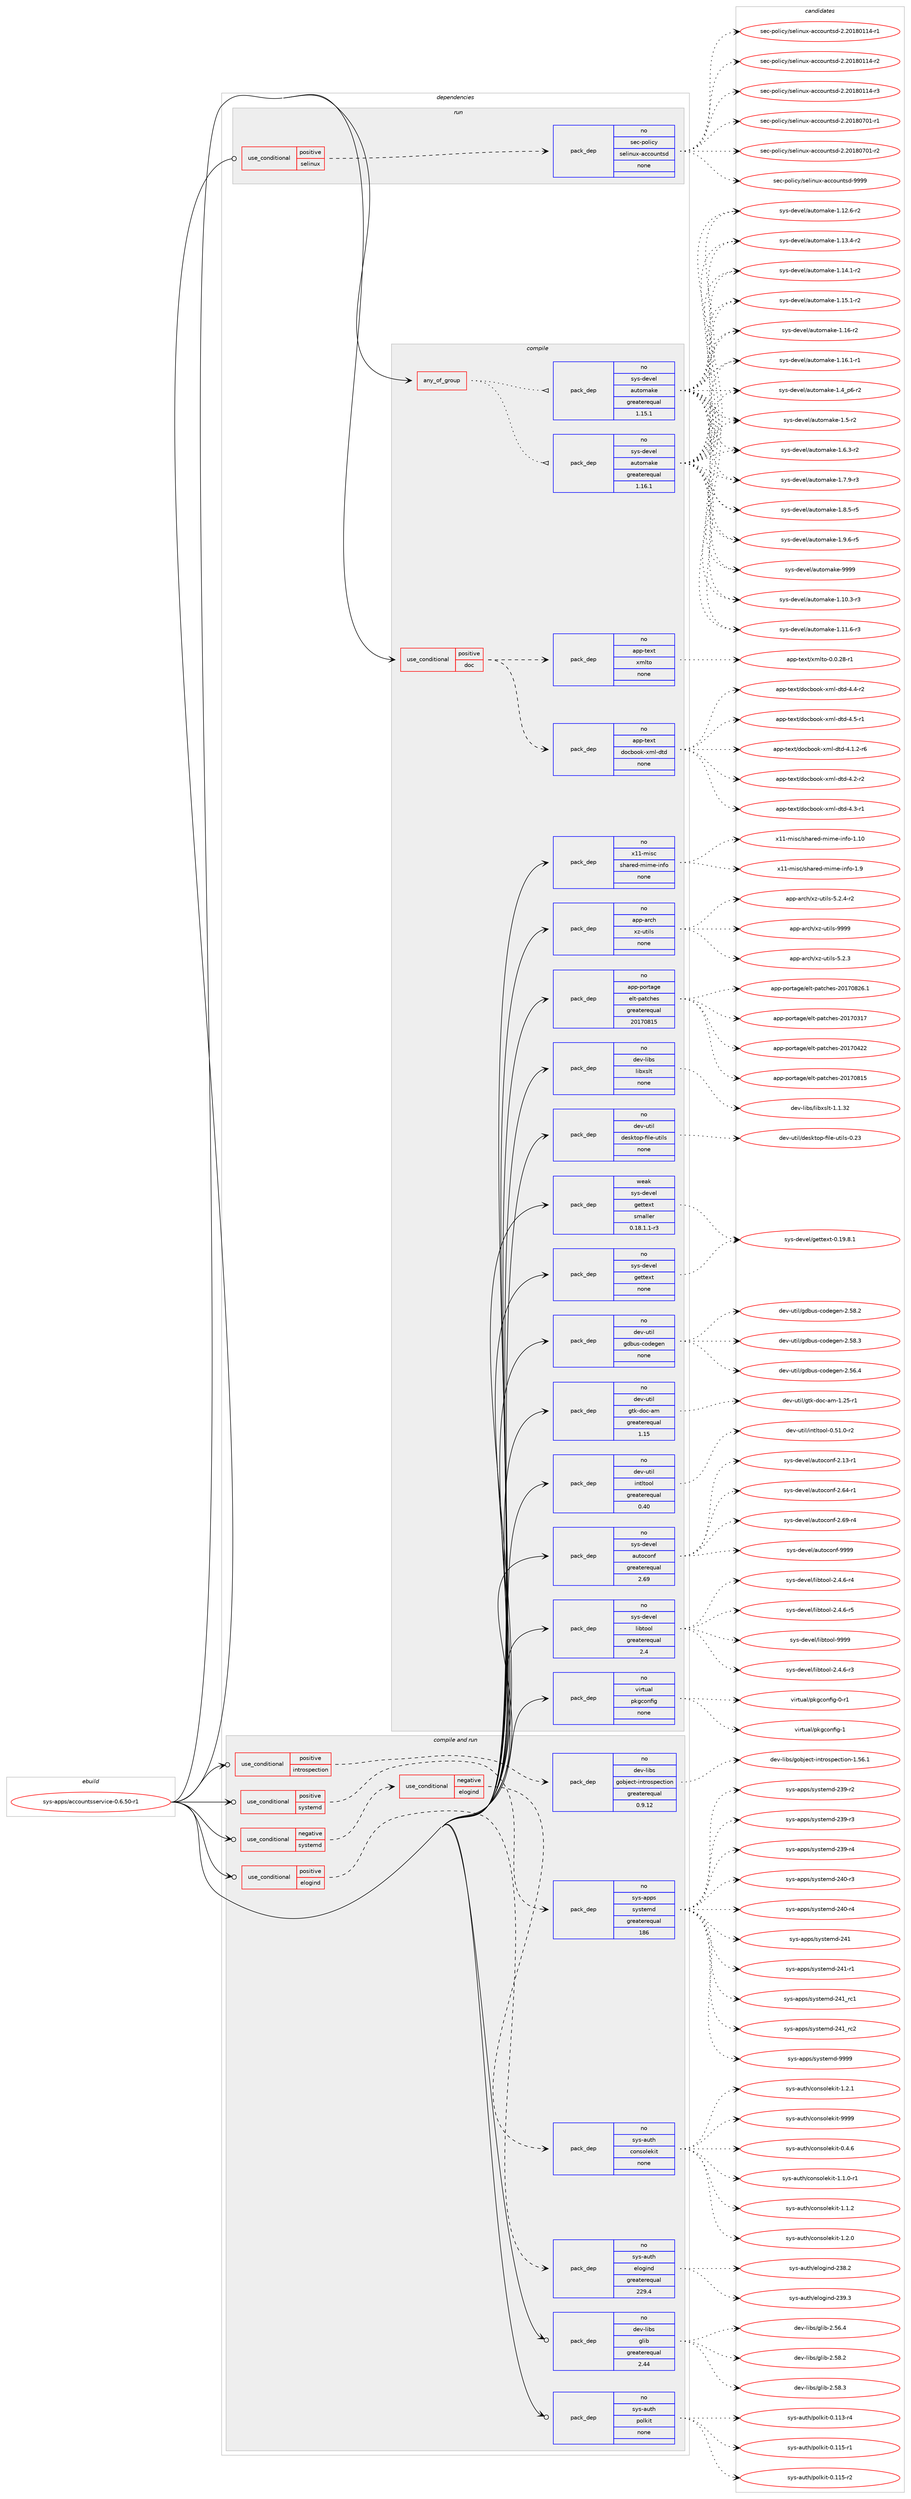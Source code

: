 digraph prolog {

# *************
# Graph options
# *************

newrank=true;
concentrate=true;
compound=true;
graph [rankdir=LR,fontname=Helvetica,fontsize=10,ranksep=1.5];#, ranksep=2.5, nodesep=0.2];
edge  [arrowhead=vee];
node  [fontname=Helvetica,fontsize=10];

# **********
# The ebuild
# **********

subgraph cluster_leftcol {
color=gray;
rank=same;
label=<<i>ebuild</i>>;
id [label="sys-apps/accountsservice-0.6.50-r1", color=red, width=4, href="../sys-apps/accountsservice-0.6.50-r1.svg"];
}

# ****************
# The dependencies
# ****************

subgraph cluster_midcol {
color=gray;
label=<<i>dependencies</i>>;
subgraph cluster_compile {
fillcolor="#eeeeee";
style=filled;
label=<<i>compile</i>>;
subgraph any27071 {
dependency1709414 [label=<<TABLE BORDER="0" CELLBORDER="1" CELLSPACING="0" CELLPADDING="4"><TR><TD CELLPADDING="10">any_of_group</TD></TR></TABLE>>, shape=none, color=red];subgraph pack1225865 {
dependency1709415 [label=<<TABLE BORDER="0" CELLBORDER="1" CELLSPACING="0" CELLPADDING="4" WIDTH="220"><TR><TD ROWSPAN="6" CELLPADDING="30">pack_dep</TD></TR><TR><TD WIDTH="110">no</TD></TR><TR><TD>sys-devel</TD></TR><TR><TD>automake</TD></TR><TR><TD>greaterequal</TD></TR><TR><TD>1.16.1</TD></TR></TABLE>>, shape=none, color=blue];
}
dependency1709414:e -> dependency1709415:w [weight=20,style="dotted",arrowhead="oinv"];
subgraph pack1225866 {
dependency1709416 [label=<<TABLE BORDER="0" CELLBORDER="1" CELLSPACING="0" CELLPADDING="4" WIDTH="220"><TR><TD ROWSPAN="6" CELLPADDING="30">pack_dep</TD></TR><TR><TD WIDTH="110">no</TD></TR><TR><TD>sys-devel</TD></TR><TR><TD>automake</TD></TR><TR><TD>greaterequal</TD></TR><TR><TD>1.15.1</TD></TR></TABLE>>, shape=none, color=blue];
}
dependency1709414:e -> dependency1709416:w [weight=20,style="dotted",arrowhead="oinv"];
}
id:e -> dependency1709414:w [weight=20,style="solid",arrowhead="vee"];
subgraph cond455626 {
dependency1709417 [label=<<TABLE BORDER="0" CELLBORDER="1" CELLSPACING="0" CELLPADDING="4"><TR><TD ROWSPAN="3" CELLPADDING="10">use_conditional</TD></TR><TR><TD>positive</TD></TR><TR><TD>doc</TD></TR></TABLE>>, shape=none, color=red];
subgraph pack1225867 {
dependency1709418 [label=<<TABLE BORDER="0" CELLBORDER="1" CELLSPACING="0" CELLPADDING="4" WIDTH="220"><TR><TD ROWSPAN="6" CELLPADDING="30">pack_dep</TD></TR><TR><TD WIDTH="110">no</TD></TR><TR><TD>app-text</TD></TR><TR><TD>docbook-xml-dtd</TD></TR><TR><TD>none</TD></TR><TR><TD></TD></TR></TABLE>>, shape=none, color=blue];
}
dependency1709417:e -> dependency1709418:w [weight=20,style="dashed",arrowhead="vee"];
subgraph pack1225868 {
dependency1709419 [label=<<TABLE BORDER="0" CELLBORDER="1" CELLSPACING="0" CELLPADDING="4" WIDTH="220"><TR><TD ROWSPAN="6" CELLPADDING="30">pack_dep</TD></TR><TR><TD WIDTH="110">no</TD></TR><TR><TD>app-text</TD></TR><TR><TD>xmlto</TD></TR><TR><TD>none</TD></TR><TR><TD></TD></TR></TABLE>>, shape=none, color=blue];
}
dependency1709417:e -> dependency1709419:w [weight=20,style="dashed",arrowhead="vee"];
}
id:e -> dependency1709417:w [weight=20,style="solid",arrowhead="vee"];
subgraph pack1225869 {
dependency1709420 [label=<<TABLE BORDER="0" CELLBORDER="1" CELLSPACING="0" CELLPADDING="4" WIDTH="220"><TR><TD ROWSPAN="6" CELLPADDING="30">pack_dep</TD></TR><TR><TD WIDTH="110">no</TD></TR><TR><TD>app-arch</TD></TR><TR><TD>xz-utils</TD></TR><TR><TD>none</TD></TR><TR><TD></TD></TR></TABLE>>, shape=none, color=blue];
}
id:e -> dependency1709420:w [weight=20,style="solid",arrowhead="vee"];
subgraph pack1225870 {
dependency1709421 [label=<<TABLE BORDER="0" CELLBORDER="1" CELLSPACING="0" CELLPADDING="4" WIDTH="220"><TR><TD ROWSPAN="6" CELLPADDING="30">pack_dep</TD></TR><TR><TD WIDTH="110">no</TD></TR><TR><TD>app-portage</TD></TR><TR><TD>elt-patches</TD></TR><TR><TD>greaterequal</TD></TR><TR><TD>20170815</TD></TR></TABLE>>, shape=none, color=blue];
}
id:e -> dependency1709421:w [weight=20,style="solid",arrowhead="vee"];
subgraph pack1225871 {
dependency1709422 [label=<<TABLE BORDER="0" CELLBORDER="1" CELLSPACING="0" CELLPADDING="4" WIDTH="220"><TR><TD ROWSPAN="6" CELLPADDING="30">pack_dep</TD></TR><TR><TD WIDTH="110">no</TD></TR><TR><TD>dev-libs</TD></TR><TR><TD>libxslt</TD></TR><TR><TD>none</TD></TR><TR><TD></TD></TR></TABLE>>, shape=none, color=blue];
}
id:e -> dependency1709422:w [weight=20,style="solid",arrowhead="vee"];
subgraph pack1225872 {
dependency1709423 [label=<<TABLE BORDER="0" CELLBORDER="1" CELLSPACING="0" CELLPADDING="4" WIDTH="220"><TR><TD ROWSPAN="6" CELLPADDING="30">pack_dep</TD></TR><TR><TD WIDTH="110">no</TD></TR><TR><TD>dev-util</TD></TR><TR><TD>desktop-file-utils</TD></TR><TR><TD>none</TD></TR><TR><TD></TD></TR></TABLE>>, shape=none, color=blue];
}
id:e -> dependency1709423:w [weight=20,style="solid",arrowhead="vee"];
subgraph pack1225873 {
dependency1709424 [label=<<TABLE BORDER="0" CELLBORDER="1" CELLSPACING="0" CELLPADDING="4" WIDTH="220"><TR><TD ROWSPAN="6" CELLPADDING="30">pack_dep</TD></TR><TR><TD WIDTH="110">no</TD></TR><TR><TD>dev-util</TD></TR><TR><TD>gdbus-codegen</TD></TR><TR><TD>none</TD></TR><TR><TD></TD></TR></TABLE>>, shape=none, color=blue];
}
id:e -> dependency1709424:w [weight=20,style="solid",arrowhead="vee"];
subgraph pack1225874 {
dependency1709425 [label=<<TABLE BORDER="0" CELLBORDER="1" CELLSPACING="0" CELLPADDING="4" WIDTH="220"><TR><TD ROWSPAN="6" CELLPADDING="30">pack_dep</TD></TR><TR><TD WIDTH="110">no</TD></TR><TR><TD>dev-util</TD></TR><TR><TD>gtk-doc-am</TD></TR><TR><TD>greaterequal</TD></TR><TR><TD>1.15</TD></TR></TABLE>>, shape=none, color=blue];
}
id:e -> dependency1709425:w [weight=20,style="solid",arrowhead="vee"];
subgraph pack1225875 {
dependency1709426 [label=<<TABLE BORDER="0" CELLBORDER="1" CELLSPACING="0" CELLPADDING="4" WIDTH="220"><TR><TD ROWSPAN="6" CELLPADDING="30">pack_dep</TD></TR><TR><TD WIDTH="110">no</TD></TR><TR><TD>dev-util</TD></TR><TR><TD>intltool</TD></TR><TR><TD>greaterequal</TD></TR><TR><TD>0.40</TD></TR></TABLE>>, shape=none, color=blue];
}
id:e -> dependency1709426:w [weight=20,style="solid",arrowhead="vee"];
subgraph pack1225876 {
dependency1709427 [label=<<TABLE BORDER="0" CELLBORDER="1" CELLSPACING="0" CELLPADDING="4" WIDTH="220"><TR><TD ROWSPAN="6" CELLPADDING="30">pack_dep</TD></TR><TR><TD WIDTH="110">no</TD></TR><TR><TD>sys-devel</TD></TR><TR><TD>autoconf</TD></TR><TR><TD>greaterequal</TD></TR><TR><TD>2.69</TD></TR></TABLE>>, shape=none, color=blue];
}
id:e -> dependency1709427:w [weight=20,style="solid",arrowhead="vee"];
subgraph pack1225877 {
dependency1709428 [label=<<TABLE BORDER="0" CELLBORDER="1" CELLSPACING="0" CELLPADDING="4" WIDTH="220"><TR><TD ROWSPAN="6" CELLPADDING="30">pack_dep</TD></TR><TR><TD WIDTH="110">no</TD></TR><TR><TD>sys-devel</TD></TR><TR><TD>gettext</TD></TR><TR><TD>none</TD></TR><TR><TD></TD></TR></TABLE>>, shape=none, color=blue];
}
id:e -> dependency1709428:w [weight=20,style="solid",arrowhead="vee"];
subgraph pack1225878 {
dependency1709429 [label=<<TABLE BORDER="0" CELLBORDER="1" CELLSPACING="0" CELLPADDING="4" WIDTH="220"><TR><TD ROWSPAN="6" CELLPADDING="30">pack_dep</TD></TR><TR><TD WIDTH="110">no</TD></TR><TR><TD>sys-devel</TD></TR><TR><TD>libtool</TD></TR><TR><TD>greaterequal</TD></TR><TR><TD>2.4</TD></TR></TABLE>>, shape=none, color=blue];
}
id:e -> dependency1709429:w [weight=20,style="solid",arrowhead="vee"];
subgraph pack1225879 {
dependency1709430 [label=<<TABLE BORDER="0" CELLBORDER="1" CELLSPACING="0" CELLPADDING="4" WIDTH="220"><TR><TD ROWSPAN="6" CELLPADDING="30">pack_dep</TD></TR><TR><TD WIDTH="110">no</TD></TR><TR><TD>virtual</TD></TR><TR><TD>pkgconfig</TD></TR><TR><TD>none</TD></TR><TR><TD></TD></TR></TABLE>>, shape=none, color=blue];
}
id:e -> dependency1709430:w [weight=20,style="solid",arrowhead="vee"];
subgraph pack1225880 {
dependency1709431 [label=<<TABLE BORDER="0" CELLBORDER="1" CELLSPACING="0" CELLPADDING="4" WIDTH="220"><TR><TD ROWSPAN="6" CELLPADDING="30">pack_dep</TD></TR><TR><TD WIDTH="110">no</TD></TR><TR><TD>x11-misc</TD></TR><TR><TD>shared-mime-info</TD></TR><TR><TD>none</TD></TR><TR><TD></TD></TR></TABLE>>, shape=none, color=blue];
}
id:e -> dependency1709431:w [weight=20,style="solid",arrowhead="vee"];
subgraph pack1225881 {
dependency1709432 [label=<<TABLE BORDER="0" CELLBORDER="1" CELLSPACING="0" CELLPADDING="4" WIDTH="220"><TR><TD ROWSPAN="6" CELLPADDING="30">pack_dep</TD></TR><TR><TD WIDTH="110">weak</TD></TR><TR><TD>sys-devel</TD></TR><TR><TD>gettext</TD></TR><TR><TD>smaller</TD></TR><TR><TD>0.18.1.1-r3</TD></TR></TABLE>>, shape=none, color=blue];
}
id:e -> dependency1709432:w [weight=20,style="solid",arrowhead="vee"];
}
subgraph cluster_compileandrun {
fillcolor="#eeeeee";
style=filled;
label=<<i>compile and run</i>>;
subgraph cond455627 {
dependency1709433 [label=<<TABLE BORDER="0" CELLBORDER="1" CELLSPACING="0" CELLPADDING="4"><TR><TD ROWSPAN="3" CELLPADDING="10">use_conditional</TD></TR><TR><TD>negative</TD></TR><TR><TD>systemd</TD></TR></TABLE>>, shape=none, color=red];
subgraph cond455628 {
dependency1709434 [label=<<TABLE BORDER="0" CELLBORDER="1" CELLSPACING="0" CELLPADDING="4"><TR><TD ROWSPAN="3" CELLPADDING="10">use_conditional</TD></TR><TR><TD>negative</TD></TR><TR><TD>elogind</TD></TR></TABLE>>, shape=none, color=red];
subgraph pack1225882 {
dependency1709435 [label=<<TABLE BORDER="0" CELLBORDER="1" CELLSPACING="0" CELLPADDING="4" WIDTH="220"><TR><TD ROWSPAN="6" CELLPADDING="30">pack_dep</TD></TR><TR><TD WIDTH="110">no</TD></TR><TR><TD>sys-auth</TD></TR><TR><TD>consolekit</TD></TR><TR><TD>none</TD></TR><TR><TD></TD></TR></TABLE>>, shape=none, color=blue];
}
dependency1709434:e -> dependency1709435:w [weight=20,style="dashed",arrowhead="vee"];
}
dependency1709433:e -> dependency1709434:w [weight=20,style="dashed",arrowhead="vee"];
}
id:e -> dependency1709433:w [weight=20,style="solid",arrowhead="odotvee"];
subgraph cond455629 {
dependency1709436 [label=<<TABLE BORDER="0" CELLBORDER="1" CELLSPACING="0" CELLPADDING="4"><TR><TD ROWSPAN="3" CELLPADDING="10">use_conditional</TD></TR><TR><TD>positive</TD></TR><TR><TD>elogind</TD></TR></TABLE>>, shape=none, color=red];
subgraph pack1225883 {
dependency1709437 [label=<<TABLE BORDER="0" CELLBORDER="1" CELLSPACING="0" CELLPADDING="4" WIDTH="220"><TR><TD ROWSPAN="6" CELLPADDING="30">pack_dep</TD></TR><TR><TD WIDTH="110">no</TD></TR><TR><TD>sys-auth</TD></TR><TR><TD>elogind</TD></TR><TR><TD>greaterequal</TD></TR><TR><TD>229.4</TD></TR></TABLE>>, shape=none, color=blue];
}
dependency1709436:e -> dependency1709437:w [weight=20,style="dashed",arrowhead="vee"];
}
id:e -> dependency1709436:w [weight=20,style="solid",arrowhead="odotvee"];
subgraph cond455630 {
dependency1709438 [label=<<TABLE BORDER="0" CELLBORDER="1" CELLSPACING="0" CELLPADDING="4"><TR><TD ROWSPAN="3" CELLPADDING="10">use_conditional</TD></TR><TR><TD>positive</TD></TR><TR><TD>introspection</TD></TR></TABLE>>, shape=none, color=red];
subgraph pack1225884 {
dependency1709439 [label=<<TABLE BORDER="0" CELLBORDER="1" CELLSPACING="0" CELLPADDING="4" WIDTH="220"><TR><TD ROWSPAN="6" CELLPADDING="30">pack_dep</TD></TR><TR><TD WIDTH="110">no</TD></TR><TR><TD>dev-libs</TD></TR><TR><TD>gobject-introspection</TD></TR><TR><TD>greaterequal</TD></TR><TR><TD>0.9.12</TD></TR></TABLE>>, shape=none, color=blue];
}
dependency1709438:e -> dependency1709439:w [weight=20,style="dashed",arrowhead="vee"];
}
id:e -> dependency1709438:w [weight=20,style="solid",arrowhead="odotvee"];
subgraph cond455631 {
dependency1709440 [label=<<TABLE BORDER="0" CELLBORDER="1" CELLSPACING="0" CELLPADDING="4"><TR><TD ROWSPAN="3" CELLPADDING="10">use_conditional</TD></TR><TR><TD>positive</TD></TR><TR><TD>systemd</TD></TR></TABLE>>, shape=none, color=red];
subgraph pack1225885 {
dependency1709441 [label=<<TABLE BORDER="0" CELLBORDER="1" CELLSPACING="0" CELLPADDING="4" WIDTH="220"><TR><TD ROWSPAN="6" CELLPADDING="30">pack_dep</TD></TR><TR><TD WIDTH="110">no</TD></TR><TR><TD>sys-apps</TD></TR><TR><TD>systemd</TD></TR><TR><TD>greaterequal</TD></TR><TR><TD>186</TD></TR></TABLE>>, shape=none, color=blue];
}
dependency1709440:e -> dependency1709441:w [weight=20,style="dashed",arrowhead="vee"];
}
id:e -> dependency1709440:w [weight=20,style="solid",arrowhead="odotvee"];
subgraph pack1225886 {
dependency1709442 [label=<<TABLE BORDER="0" CELLBORDER="1" CELLSPACING="0" CELLPADDING="4" WIDTH="220"><TR><TD ROWSPAN="6" CELLPADDING="30">pack_dep</TD></TR><TR><TD WIDTH="110">no</TD></TR><TR><TD>dev-libs</TD></TR><TR><TD>glib</TD></TR><TR><TD>greaterequal</TD></TR><TR><TD>2.44</TD></TR></TABLE>>, shape=none, color=blue];
}
id:e -> dependency1709442:w [weight=20,style="solid",arrowhead="odotvee"];
subgraph pack1225887 {
dependency1709443 [label=<<TABLE BORDER="0" CELLBORDER="1" CELLSPACING="0" CELLPADDING="4" WIDTH="220"><TR><TD ROWSPAN="6" CELLPADDING="30">pack_dep</TD></TR><TR><TD WIDTH="110">no</TD></TR><TR><TD>sys-auth</TD></TR><TR><TD>polkit</TD></TR><TR><TD>none</TD></TR><TR><TD></TD></TR></TABLE>>, shape=none, color=blue];
}
id:e -> dependency1709443:w [weight=20,style="solid",arrowhead="odotvee"];
}
subgraph cluster_run {
fillcolor="#eeeeee";
style=filled;
label=<<i>run</i>>;
subgraph cond455632 {
dependency1709444 [label=<<TABLE BORDER="0" CELLBORDER="1" CELLSPACING="0" CELLPADDING="4"><TR><TD ROWSPAN="3" CELLPADDING="10">use_conditional</TD></TR><TR><TD>positive</TD></TR><TR><TD>selinux</TD></TR></TABLE>>, shape=none, color=red];
subgraph pack1225888 {
dependency1709445 [label=<<TABLE BORDER="0" CELLBORDER="1" CELLSPACING="0" CELLPADDING="4" WIDTH="220"><TR><TD ROWSPAN="6" CELLPADDING="30">pack_dep</TD></TR><TR><TD WIDTH="110">no</TD></TR><TR><TD>sec-policy</TD></TR><TR><TD>selinux-accountsd</TD></TR><TR><TD>none</TD></TR><TR><TD></TD></TR></TABLE>>, shape=none, color=blue];
}
dependency1709444:e -> dependency1709445:w [weight=20,style="dashed",arrowhead="vee"];
}
id:e -> dependency1709444:w [weight=20,style="solid",arrowhead="odot"];
}
}

# **************
# The candidates
# **************

subgraph cluster_choices {
rank=same;
color=gray;
label=<<i>candidates</i>>;

subgraph choice1225865 {
color=black;
nodesep=1;
choice11512111545100101118101108479711711611110997107101454946494846514511451 [label="sys-devel/automake-1.10.3-r3", color=red, width=4,href="../sys-devel/automake-1.10.3-r3.svg"];
choice11512111545100101118101108479711711611110997107101454946494946544511451 [label="sys-devel/automake-1.11.6-r3", color=red, width=4,href="../sys-devel/automake-1.11.6-r3.svg"];
choice11512111545100101118101108479711711611110997107101454946495046544511450 [label="sys-devel/automake-1.12.6-r2", color=red, width=4,href="../sys-devel/automake-1.12.6-r2.svg"];
choice11512111545100101118101108479711711611110997107101454946495146524511450 [label="sys-devel/automake-1.13.4-r2", color=red, width=4,href="../sys-devel/automake-1.13.4-r2.svg"];
choice11512111545100101118101108479711711611110997107101454946495246494511450 [label="sys-devel/automake-1.14.1-r2", color=red, width=4,href="../sys-devel/automake-1.14.1-r2.svg"];
choice11512111545100101118101108479711711611110997107101454946495346494511450 [label="sys-devel/automake-1.15.1-r2", color=red, width=4,href="../sys-devel/automake-1.15.1-r2.svg"];
choice1151211154510010111810110847971171161111099710710145494649544511450 [label="sys-devel/automake-1.16-r2", color=red, width=4,href="../sys-devel/automake-1.16-r2.svg"];
choice11512111545100101118101108479711711611110997107101454946495446494511449 [label="sys-devel/automake-1.16.1-r1", color=red, width=4,href="../sys-devel/automake-1.16.1-r1.svg"];
choice115121115451001011181011084797117116111109971071014549465295112544511450 [label="sys-devel/automake-1.4_p6-r2", color=red, width=4,href="../sys-devel/automake-1.4_p6-r2.svg"];
choice11512111545100101118101108479711711611110997107101454946534511450 [label="sys-devel/automake-1.5-r2", color=red, width=4,href="../sys-devel/automake-1.5-r2.svg"];
choice115121115451001011181011084797117116111109971071014549465446514511450 [label="sys-devel/automake-1.6.3-r2", color=red, width=4,href="../sys-devel/automake-1.6.3-r2.svg"];
choice115121115451001011181011084797117116111109971071014549465546574511451 [label="sys-devel/automake-1.7.9-r3", color=red, width=4,href="../sys-devel/automake-1.7.9-r3.svg"];
choice115121115451001011181011084797117116111109971071014549465646534511453 [label="sys-devel/automake-1.8.5-r5", color=red, width=4,href="../sys-devel/automake-1.8.5-r5.svg"];
choice115121115451001011181011084797117116111109971071014549465746544511453 [label="sys-devel/automake-1.9.6-r5", color=red, width=4,href="../sys-devel/automake-1.9.6-r5.svg"];
choice115121115451001011181011084797117116111109971071014557575757 [label="sys-devel/automake-9999", color=red, width=4,href="../sys-devel/automake-9999.svg"];
dependency1709415:e -> choice11512111545100101118101108479711711611110997107101454946494846514511451:w [style=dotted,weight="100"];
dependency1709415:e -> choice11512111545100101118101108479711711611110997107101454946494946544511451:w [style=dotted,weight="100"];
dependency1709415:e -> choice11512111545100101118101108479711711611110997107101454946495046544511450:w [style=dotted,weight="100"];
dependency1709415:e -> choice11512111545100101118101108479711711611110997107101454946495146524511450:w [style=dotted,weight="100"];
dependency1709415:e -> choice11512111545100101118101108479711711611110997107101454946495246494511450:w [style=dotted,weight="100"];
dependency1709415:e -> choice11512111545100101118101108479711711611110997107101454946495346494511450:w [style=dotted,weight="100"];
dependency1709415:e -> choice1151211154510010111810110847971171161111099710710145494649544511450:w [style=dotted,weight="100"];
dependency1709415:e -> choice11512111545100101118101108479711711611110997107101454946495446494511449:w [style=dotted,weight="100"];
dependency1709415:e -> choice115121115451001011181011084797117116111109971071014549465295112544511450:w [style=dotted,weight="100"];
dependency1709415:e -> choice11512111545100101118101108479711711611110997107101454946534511450:w [style=dotted,weight="100"];
dependency1709415:e -> choice115121115451001011181011084797117116111109971071014549465446514511450:w [style=dotted,weight="100"];
dependency1709415:e -> choice115121115451001011181011084797117116111109971071014549465546574511451:w [style=dotted,weight="100"];
dependency1709415:e -> choice115121115451001011181011084797117116111109971071014549465646534511453:w [style=dotted,weight="100"];
dependency1709415:e -> choice115121115451001011181011084797117116111109971071014549465746544511453:w [style=dotted,weight="100"];
dependency1709415:e -> choice115121115451001011181011084797117116111109971071014557575757:w [style=dotted,weight="100"];
}
subgraph choice1225866 {
color=black;
nodesep=1;
choice11512111545100101118101108479711711611110997107101454946494846514511451 [label="sys-devel/automake-1.10.3-r3", color=red, width=4,href="../sys-devel/automake-1.10.3-r3.svg"];
choice11512111545100101118101108479711711611110997107101454946494946544511451 [label="sys-devel/automake-1.11.6-r3", color=red, width=4,href="../sys-devel/automake-1.11.6-r3.svg"];
choice11512111545100101118101108479711711611110997107101454946495046544511450 [label="sys-devel/automake-1.12.6-r2", color=red, width=4,href="../sys-devel/automake-1.12.6-r2.svg"];
choice11512111545100101118101108479711711611110997107101454946495146524511450 [label="sys-devel/automake-1.13.4-r2", color=red, width=4,href="../sys-devel/automake-1.13.4-r2.svg"];
choice11512111545100101118101108479711711611110997107101454946495246494511450 [label="sys-devel/automake-1.14.1-r2", color=red, width=4,href="../sys-devel/automake-1.14.1-r2.svg"];
choice11512111545100101118101108479711711611110997107101454946495346494511450 [label="sys-devel/automake-1.15.1-r2", color=red, width=4,href="../sys-devel/automake-1.15.1-r2.svg"];
choice1151211154510010111810110847971171161111099710710145494649544511450 [label="sys-devel/automake-1.16-r2", color=red, width=4,href="../sys-devel/automake-1.16-r2.svg"];
choice11512111545100101118101108479711711611110997107101454946495446494511449 [label="sys-devel/automake-1.16.1-r1", color=red, width=4,href="../sys-devel/automake-1.16.1-r1.svg"];
choice115121115451001011181011084797117116111109971071014549465295112544511450 [label="sys-devel/automake-1.4_p6-r2", color=red, width=4,href="../sys-devel/automake-1.4_p6-r2.svg"];
choice11512111545100101118101108479711711611110997107101454946534511450 [label="sys-devel/automake-1.5-r2", color=red, width=4,href="../sys-devel/automake-1.5-r2.svg"];
choice115121115451001011181011084797117116111109971071014549465446514511450 [label="sys-devel/automake-1.6.3-r2", color=red, width=4,href="../sys-devel/automake-1.6.3-r2.svg"];
choice115121115451001011181011084797117116111109971071014549465546574511451 [label="sys-devel/automake-1.7.9-r3", color=red, width=4,href="../sys-devel/automake-1.7.9-r3.svg"];
choice115121115451001011181011084797117116111109971071014549465646534511453 [label="sys-devel/automake-1.8.5-r5", color=red, width=4,href="../sys-devel/automake-1.8.5-r5.svg"];
choice115121115451001011181011084797117116111109971071014549465746544511453 [label="sys-devel/automake-1.9.6-r5", color=red, width=4,href="../sys-devel/automake-1.9.6-r5.svg"];
choice115121115451001011181011084797117116111109971071014557575757 [label="sys-devel/automake-9999", color=red, width=4,href="../sys-devel/automake-9999.svg"];
dependency1709416:e -> choice11512111545100101118101108479711711611110997107101454946494846514511451:w [style=dotted,weight="100"];
dependency1709416:e -> choice11512111545100101118101108479711711611110997107101454946494946544511451:w [style=dotted,weight="100"];
dependency1709416:e -> choice11512111545100101118101108479711711611110997107101454946495046544511450:w [style=dotted,weight="100"];
dependency1709416:e -> choice11512111545100101118101108479711711611110997107101454946495146524511450:w [style=dotted,weight="100"];
dependency1709416:e -> choice11512111545100101118101108479711711611110997107101454946495246494511450:w [style=dotted,weight="100"];
dependency1709416:e -> choice11512111545100101118101108479711711611110997107101454946495346494511450:w [style=dotted,weight="100"];
dependency1709416:e -> choice1151211154510010111810110847971171161111099710710145494649544511450:w [style=dotted,weight="100"];
dependency1709416:e -> choice11512111545100101118101108479711711611110997107101454946495446494511449:w [style=dotted,weight="100"];
dependency1709416:e -> choice115121115451001011181011084797117116111109971071014549465295112544511450:w [style=dotted,weight="100"];
dependency1709416:e -> choice11512111545100101118101108479711711611110997107101454946534511450:w [style=dotted,weight="100"];
dependency1709416:e -> choice115121115451001011181011084797117116111109971071014549465446514511450:w [style=dotted,weight="100"];
dependency1709416:e -> choice115121115451001011181011084797117116111109971071014549465546574511451:w [style=dotted,weight="100"];
dependency1709416:e -> choice115121115451001011181011084797117116111109971071014549465646534511453:w [style=dotted,weight="100"];
dependency1709416:e -> choice115121115451001011181011084797117116111109971071014549465746544511453:w [style=dotted,weight="100"];
dependency1709416:e -> choice115121115451001011181011084797117116111109971071014557575757:w [style=dotted,weight="100"];
}
subgraph choice1225867 {
color=black;
nodesep=1;
choice971121124511610112011647100111999811111110745120109108451001161004552464946504511454 [label="app-text/docbook-xml-dtd-4.1.2-r6", color=red, width=4,href="../app-text/docbook-xml-dtd-4.1.2-r6.svg"];
choice97112112451161011201164710011199981111111074512010910845100116100455246504511450 [label="app-text/docbook-xml-dtd-4.2-r2", color=red, width=4,href="../app-text/docbook-xml-dtd-4.2-r2.svg"];
choice97112112451161011201164710011199981111111074512010910845100116100455246514511449 [label="app-text/docbook-xml-dtd-4.3-r1", color=red, width=4,href="../app-text/docbook-xml-dtd-4.3-r1.svg"];
choice97112112451161011201164710011199981111111074512010910845100116100455246524511450 [label="app-text/docbook-xml-dtd-4.4-r2", color=red, width=4,href="../app-text/docbook-xml-dtd-4.4-r2.svg"];
choice97112112451161011201164710011199981111111074512010910845100116100455246534511449 [label="app-text/docbook-xml-dtd-4.5-r1", color=red, width=4,href="../app-text/docbook-xml-dtd-4.5-r1.svg"];
dependency1709418:e -> choice971121124511610112011647100111999811111110745120109108451001161004552464946504511454:w [style=dotted,weight="100"];
dependency1709418:e -> choice97112112451161011201164710011199981111111074512010910845100116100455246504511450:w [style=dotted,weight="100"];
dependency1709418:e -> choice97112112451161011201164710011199981111111074512010910845100116100455246514511449:w [style=dotted,weight="100"];
dependency1709418:e -> choice97112112451161011201164710011199981111111074512010910845100116100455246524511450:w [style=dotted,weight="100"];
dependency1709418:e -> choice97112112451161011201164710011199981111111074512010910845100116100455246534511449:w [style=dotted,weight="100"];
}
subgraph choice1225868 {
color=black;
nodesep=1;
choice971121124511610112011647120109108116111454846484650564511449 [label="app-text/xmlto-0.0.28-r1", color=red, width=4,href="../app-text/xmlto-0.0.28-r1.svg"];
dependency1709419:e -> choice971121124511610112011647120109108116111454846484650564511449:w [style=dotted,weight="100"];
}
subgraph choice1225869 {
color=black;
nodesep=1;
choice971121124597114991044712012245117116105108115455346504651 [label="app-arch/xz-utils-5.2.3", color=red, width=4,href="../app-arch/xz-utils-5.2.3.svg"];
choice9711211245971149910447120122451171161051081154553465046524511450 [label="app-arch/xz-utils-5.2.4-r2", color=red, width=4,href="../app-arch/xz-utils-5.2.4-r2.svg"];
choice9711211245971149910447120122451171161051081154557575757 [label="app-arch/xz-utils-9999", color=red, width=4,href="../app-arch/xz-utils-9999.svg"];
dependency1709420:e -> choice971121124597114991044712012245117116105108115455346504651:w [style=dotted,weight="100"];
dependency1709420:e -> choice9711211245971149910447120122451171161051081154553465046524511450:w [style=dotted,weight="100"];
dependency1709420:e -> choice9711211245971149910447120122451171161051081154557575757:w [style=dotted,weight="100"];
}
subgraph choice1225870 {
color=black;
nodesep=1;
choice97112112451121111141169710310147101108116451129711699104101115455048495548514955 [label="app-portage/elt-patches-20170317", color=red, width=4,href="../app-portage/elt-patches-20170317.svg"];
choice97112112451121111141169710310147101108116451129711699104101115455048495548525050 [label="app-portage/elt-patches-20170422", color=red, width=4,href="../app-portage/elt-patches-20170422.svg"];
choice97112112451121111141169710310147101108116451129711699104101115455048495548564953 [label="app-portage/elt-patches-20170815", color=red, width=4,href="../app-portage/elt-patches-20170815.svg"];
choice971121124511211111411697103101471011081164511297116991041011154550484955485650544649 [label="app-portage/elt-patches-20170826.1", color=red, width=4,href="../app-portage/elt-patches-20170826.1.svg"];
dependency1709421:e -> choice97112112451121111141169710310147101108116451129711699104101115455048495548514955:w [style=dotted,weight="100"];
dependency1709421:e -> choice97112112451121111141169710310147101108116451129711699104101115455048495548525050:w [style=dotted,weight="100"];
dependency1709421:e -> choice97112112451121111141169710310147101108116451129711699104101115455048495548564953:w [style=dotted,weight="100"];
dependency1709421:e -> choice971121124511211111411697103101471011081164511297116991041011154550484955485650544649:w [style=dotted,weight="100"];
}
subgraph choice1225871 {
color=black;
nodesep=1;
choice1001011184510810598115471081059812011510811645494649465150 [label="dev-libs/libxslt-1.1.32", color=red, width=4,href="../dev-libs/libxslt-1.1.32.svg"];
dependency1709422:e -> choice1001011184510810598115471081059812011510811645494649465150:w [style=dotted,weight="100"];
}
subgraph choice1225872 {
color=black;
nodesep=1;
choice100101118451171161051084710010111510711611111245102105108101451171161051081154548465051 [label="dev-util/desktop-file-utils-0.23", color=red, width=4,href="../dev-util/desktop-file-utils-0.23.svg"];
dependency1709423:e -> choice100101118451171161051084710010111510711611111245102105108101451171161051081154548465051:w [style=dotted,weight="100"];
}
subgraph choice1225873 {
color=black;
nodesep=1;
choice100101118451171161051084710310098117115459911110010110310111045504653544652 [label="dev-util/gdbus-codegen-2.56.4", color=red, width=4,href="../dev-util/gdbus-codegen-2.56.4.svg"];
choice100101118451171161051084710310098117115459911110010110310111045504653564650 [label="dev-util/gdbus-codegen-2.58.2", color=red, width=4,href="../dev-util/gdbus-codegen-2.58.2.svg"];
choice100101118451171161051084710310098117115459911110010110310111045504653564651 [label="dev-util/gdbus-codegen-2.58.3", color=red, width=4,href="../dev-util/gdbus-codegen-2.58.3.svg"];
dependency1709424:e -> choice100101118451171161051084710310098117115459911110010110310111045504653544652:w [style=dotted,weight="100"];
dependency1709424:e -> choice100101118451171161051084710310098117115459911110010110310111045504653564650:w [style=dotted,weight="100"];
dependency1709424:e -> choice100101118451171161051084710310098117115459911110010110310111045504653564651:w [style=dotted,weight="100"];
}
subgraph choice1225874 {
color=black;
nodesep=1;
choice10010111845117116105108471031161074510011199459710945494650534511449 [label="dev-util/gtk-doc-am-1.25-r1", color=red, width=4,href="../dev-util/gtk-doc-am-1.25-r1.svg"];
dependency1709425:e -> choice10010111845117116105108471031161074510011199459710945494650534511449:w [style=dotted,weight="100"];
}
subgraph choice1225875 {
color=black;
nodesep=1;
choice1001011184511711610510847105110116108116111111108454846534946484511450 [label="dev-util/intltool-0.51.0-r2", color=red, width=4,href="../dev-util/intltool-0.51.0-r2.svg"];
dependency1709426:e -> choice1001011184511711610510847105110116108116111111108454846534946484511450:w [style=dotted,weight="100"];
}
subgraph choice1225876 {
color=black;
nodesep=1;
choice1151211154510010111810110847971171161119911111010245504649514511449 [label="sys-devel/autoconf-2.13-r1", color=red, width=4,href="../sys-devel/autoconf-2.13-r1.svg"];
choice1151211154510010111810110847971171161119911111010245504654524511449 [label="sys-devel/autoconf-2.64-r1", color=red, width=4,href="../sys-devel/autoconf-2.64-r1.svg"];
choice1151211154510010111810110847971171161119911111010245504654574511452 [label="sys-devel/autoconf-2.69-r4", color=red, width=4,href="../sys-devel/autoconf-2.69-r4.svg"];
choice115121115451001011181011084797117116111991111101024557575757 [label="sys-devel/autoconf-9999", color=red, width=4,href="../sys-devel/autoconf-9999.svg"];
dependency1709427:e -> choice1151211154510010111810110847971171161119911111010245504649514511449:w [style=dotted,weight="100"];
dependency1709427:e -> choice1151211154510010111810110847971171161119911111010245504654524511449:w [style=dotted,weight="100"];
dependency1709427:e -> choice1151211154510010111810110847971171161119911111010245504654574511452:w [style=dotted,weight="100"];
dependency1709427:e -> choice115121115451001011181011084797117116111991111101024557575757:w [style=dotted,weight="100"];
}
subgraph choice1225877 {
color=black;
nodesep=1;
choice1151211154510010111810110847103101116116101120116454846495746564649 [label="sys-devel/gettext-0.19.8.1", color=red, width=4,href="../sys-devel/gettext-0.19.8.1.svg"];
dependency1709428:e -> choice1151211154510010111810110847103101116116101120116454846495746564649:w [style=dotted,weight="100"];
}
subgraph choice1225878 {
color=black;
nodesep=1;
choice1151211154510010111810110847108105981161111111084550465246544511451 [label="sys-devel/libtool-2.4.6-r3", color=red, width=4,href="../sys-devel/libtool-2.4.6-r3.svg"];
choice1151211154510010111810110847108105981161111111084550465246544511452 [label="sys-devel/libtool-2.4.6-r4", color=red, width=4,href="../sys-devel/libtool-2.4.6-r4.svg"];
choice1151211154510010111810110847108105981161111111084550465246544511453 [label="sys-devel/libtool-2.4.6-r5", color=red, width=4,href="../sys-devel/libtool-2.4.6-r5.svg"];
choice1151211154510010111810110847108105981161111111084557575757 [label="sys-devel/libtool-9999", color=red, width=4,href="../sys-devel/libtool-9999.svg"];
dependency1709429:e -> choice1151211154510010111810110847108105981161111111084550465246544511451:w [style=dotted,weight="100"];
dependency1709429:e -> choice1151211154510010111810110847108105981161111111084550465246544511452:w [style=dotted,weight="100"];
dependency1709429:e -> choice1151211154510010111810110847108105981161111111084550465246544511453:w [style=dotted,weight="100"];
dependency1709429:e -> choice1151211154510010111810110847108105981161111111084557575757:w [style=dotted,weight="100"];
}
subgraph choice1225879 {
color=black;
nodesep=1;
choice11810511411611797108471121071039911111010210510345484511449 [label="virtual/pkgconfig-0-r1", color=red, width=4,href="../virtual/pkgconfig-0-r1.svg"];
choice1181051141161179710847112107103991111101021051034549 [label="virtual/pkgconfig-1", color=red, width=4,href="../virtual/pkgconfig-1.svg"];
dependency1709430:e -> choice11810511411611797108471121071039911111010210510345484511449:w [style=dotted,weight="100"];
dependency1709430:e -> choice1181051141161179710847112107103991111101021051034549:w [style=dotted,weight="100"];
}
subgraph choice1225880 {
color=black;
nodesep=1;
choice12049494510910511599471151049711410110045109105109101451051101021114549464948 [label="x11-misc/shared-mime-info-1.10", color=red, width=4,href="../x11-misc/shared-mime-info-1.10.svg"];
choice120494945109105115994711510497114101100451091051091014510511010211145494657 [label="x11-misc/shared-mime-info-1.9", color=red, width=4,href="../x11-misc/shared-mime-info-1.9.svg"];
dependency1709431:e -> choice12049494510910511599471151049711410110045109105109101451051101021114549464948:w [style=dotted,weight="100"];
dependency1709431:e -> choice120494945109105115994711510497114101100451091051091014510511010211145494657:w [style=dotted,weight="100"];
}
subgraph choice1225881 {
color=black;
nodesep=1;
choice1151211154510010111810110847103101116116101120116454846495746564649 [label="sys-devel/gettext-0.19.8.1", color=red, width=4,href="../sys-devel/gettext-0.19.8.1.svg"];
dependency1709432:e -> choice1151211154510010111810110847103101116116101120116454846495746564649:w [style=dotted,weight="100"];
}
subgraph choice1225882 {
color=black;
nodesep=1;
choice11512111545971171161044799111110115111108101107105116454846524654 [label="sys-auth/consolekit-0.4.6", color=red, width=4,href="../sys-auth/consolekit-0.4.6.svg"];
choice115121115459711711610447991111101151111081011071051164549464946484511449 [label="sys-auth/consolekit-1.1.0-r1", color=red, width=4,href="../sys-auth/consolekit-1.1.0-r1.svg"];
choice11512111545971171161044799111110115111108101107105116454946494650 [label="sys-auth/consolekit-1.1.2", color=red, width=4,href="../sys-auth/consolekit-1.1.2.svg"];
choice11512111545971171161044799111110115111108101107105116454946504648 [label="sys-auth/consolekit-1.2.0", color=red, width=4,href="../sys-auth/consolekit-1.2.0.svg"];
choice11512111545971171161044799111110115111108101107105116454946504649 [label="sys-auth/consolekit-1.2.1", color=red, width=4,href="../sys-auth/consolekit-1.2.1.svg"];
choice115121115459711711610447991111101151111081011071051164557575757 [label="sys-auth/consolekit-9999", color=red, width=4,href="../sys-auth/consolekit-9999.svg"];
dependency1709435:e -> choice11512111545971171161044799111110115111108101107105116454846524654:w [style=dotted,weight="100"];
dependency1709435:e -> choice115121115459711711610447991111101151111081011071051164549464946484511449:w [style=dotted,weight="100"];
dependency1709435:e -> choice11512111545971171161044799111110115111108101107105116454946494650:w [style=dotted,weight="100"];
dependency1709435:e -> choice11512111545971171161044799111110115111108101107105116454946504648:w [style=dotted,weight="100"];
dependency1709435:e -> choice11512111545971171161044799111110115111108101107105116454946504649:w [style=dotted,weight="100"];
dependency1709435:e -> choice115121115459711711610447991111101151111081011071051164557575757:w [style=dotted,weight="100"];
}
subgraph choice1225883 {
color=black;
nodesep=1;
choice115121115459711711610447101108111103105110100455051564650 [label="sys-auth/elogind-238.2", color=red, width=4,href="../sys-auth/elogind-238.2.svg"];
choice115121115459711711610447101108111103105110100455051574651 [label="sys-auth/elogind-239.3", color=red, width=4,href="../sys-auth/elogind-239.3.svg"];
dependency1709437:e -> choice115121115459711711610447101108111103105110100455051564650:w [style=dotted,weight="100"];
dependency1709437:e -> choice115121115459711711610447101108111103105110100455051574651:w [style=dotted,weight="100"];
}
subgraph choice1225884 {
color=black;
nodesep=1;
choice1001011184510810598115471031119810610199116451051101161141111151121019911610511111045494653544649 [label="dev-libs/gobject-introspection-1.56.1", color=red, width=4,href="../dev-libs/gobject-introspection-1.56.1.svg"];
dependency1709439:e -> choice1001011184510810598115471031119810610199116451051101161141111151121019911610511111045494653544649:w [style=dotted,weight="100"];
}
subgraph choice1225885 {
color=black;
nodesep=1;
choice115121115459711211211547115121115116101109100455051574511450 [label="sys-apps/systemd-239-r2", color=red, width=4,href="../sys-apps/systemd-239-r2.svg"];
choice115121115459711211211547115121115116101109100455051574511451 [label="sys-apps/systemd-239-r3", color=red, width=4,href="../sys-apps/systemd-239-r3.svg"];
choice115121115459711211211547115121115116101109100455051574511452 [label="sys-apps/systemd-239-r4", color=red, width=4,href="../sys-apps/systemd-239-r4.svg"];
choice115121115459711211211547115121115116101109100455052484511451 [label="sys-apps/systemd-240-r3", color=red, width=4,href="../sys-apps/systemd-240-r3.svg"];
choice115121115459711211211547115121115116101109100455052484511452 [label="sys-apps/systemd-240-r4", color=red, width=4,href="../sys-apps/systemd-240-r4.svg"];
choice11512111545971121121154711512111511610110910045505249 [label="sys-apps/systemd-241", color=red, width=4,href="../sys-apps/systemd-241.svg"];
choice115121115459711211211547115121115116101109100455052494511449 [label="sys-apps/systemd-241-r1", color=red, width=4,href="../sys-apps/systemd-241-r1.svg"];
choice11512111545971121121154711512111511610110910045505249951149949 [label="sys-apps/systemd-241_rc1", color=red, width=4,href="../sys-apps/systemd-241_rc1.svg"];
choice11512111545971121121154711512111511610110910045505249951149950 [label="sys-apps/systemd-241_rc2", color=red, width=4,href="../sys-apps/systemd-241_rc2.svg"];
choice1151211154597112112115471151211151161011091004557575757 [label="sys-apps/systemd-9999", color=red, width=4,href="../sys-apps/systemd-9999.svg"];
dependency1709441:e -> choice115121115459711211211547115121115116101109100455051574511450:w [style=dotted,weight="100"];
dependency1709441:e -> choice115121115459711211211547115121115116101109100455051574511451:w [style=dotted,weight="100"];
dependency1709441:e -> choice115121115459711211211547115121115116101109100455051574511452:w [style=dotted,weight="100"];
dependency1709441:e -> choice115121115459711211211547115121115116101109100455052484511451:w [style=dotted,weight="100"];
dependency1709441:e -> choice115121115459711211211547115121115116101109100455052484511452:w [style=dotted,weight="100"];
dependency1709441:e -> choice11512111545971121121154711512111511610110910045505249:w [style=dotted,weight="100"];
dependency1709441:e -> choice115121115459711211211547115121115116101109100455052494511449:w [style=dotted,weight="100"];
dependency1709441:e -> choice11512111545971121121154711512111511610110910045505249951149949:w [style=dotted,weight="100"];
dependency1709441:e -> choice11512111545971121121154711512111511610110910045505249951149950:w [style=dotted,weight="100"];
dependency1709441:e -> choice1151211154597112112115471151211151161011091004557575757:w [style=dotted,weight="100"];
}
subgraph choice1225886 {
color=black;
nodesep=1;
choice1001011184510810598115471031081059845504653544652 [label="dev-libs/glib-2.56.4", color=red, width=4,href="../dev-libs/glib-2.56.4.svg"];
choice1001011184510810598115471031081059845504653564650 [label="dev-libs/glib-2.58.2", color=red, width=4,href="../dev-libs/glib-2.58.2.svg"];
choice1001011184510810598115471031081059845504653564651 [label="dev-libs/glib-2.58.3", color=red, width=4,href="../dev-libs/glib-2.58.3.svg"];
dependency1709442:e -> choice1001011184510810598115471031081059845504653544652:w [style=dotted,weight="100"];
dependency1709442:e -> choice1001011184510810598115471031081059845504653564650:w [style=dotted,weight="100"];
dependency1709442:e -> choice1001011184510810598115471031081059845504653564651:w [style=dotted,weight="100"];
}
subgraph choice1225887 {
color=black;
nodesep=1;
choice1151211154597117116104471121111081071051164548464949514511452 [label="sys-auth/polkit-0.113-r4", color=red, width=4,href="../sys-auth/polkit-0.113-r4.svg"];
choice1151211154597117116104471121111081071051164548464949534511449 [label="sys-auth/polkit-0.115-r1", color=red, width=4,href="../sys-auth/polkit-0.115-r1.svg"];
choice1151211154597117116104471121111081071051164548464949534511450 [label="sys-auth/polkit-0.115-r2", color=red, width=4,href="../sys-auth/polkit-0.115-r2.svg"];
dependency1709443:e -> choice1151211154597117116104471121111081071051164548464949514511452:w [style=dotted,weight="100"];
dependency1709443:e -> choice1151211154597117116104471121111081071051164548464949534511449:w [style=dotted,weight="100"];
dependency1709443:e -> choice1151211154597117116104471121111081071051164548464949534511450:w [style=dotted,weight="100"];
}
subgraph choice1225888 {
color=black;
nodesep=1;
choice115101994511211110810599121471151011081051101171204597999911111711011611510045504650484956484949524511449 [label="sec-policy/selinux-accountsd-2.20180114-r1", color=red, width=4,href="../sec-policy/selinux-accountsd-2.20180114-r1.svg"];
choice115101994511211110810599121471151011081051101171204597999911111711011611510045504650484956484949524511450 [label="sec-policy/selinux-accountsd-2.20180114-r2", color=red, width=4,href="../sec-policy/selinux-accountsd-2.20180114-r2.svg"];
choice115101994511211110810599121471151011081051101171204597999911111711011611510045504650484956484949524511451 [label="sec-policy/selinux-accountsd-2.20180114-r3", color=red, width=4,href="../sec-policy/selinux-accountsd-2.20180114-r3.svg"];
choice115101994511211110810599121471151011081051101171204597999911111711011611510045504650484956485548494511449 [label="sec-policy/selinux-accountsd-2.20180701-r1", color=red, width=4,href="../sec-policy/selinux-accountsd-2.20180701-r1.svg"];
choice115101994511211110810599121471151011081051101171204597999911111711011611510045504650484956485548494511450 [label="sec-policy/selinux-accountsd-2.20180701-r2", color=red, width=4,href="../sec-policy/selinux-accountsd-2.20180701-r2.svg"];
choice11510199451121111081059912147115101108105110117120459799991111171101161151004557575757 [label="sec-policy/selinux-accountsd-9999", color=red, width=4,href="../sec-policy/selinux-accountsd-9999.svg"];
dependency1709445:e -> choice115101994511211110810599121471151011081051101171204597999911111711011611510045504650484956484949524511449:w [style=dotted,weight="100"];
dependency1709445:e -> choice115101994511211110810599121471151011081051101171204597999911111711011611510045504650484956484949524511450:w [style=dotted,weight="100"];
dependency1709445:e -> choice115101994511211110810599121471151011081051101171204597999911111711011611510045504650484956484949524511451:w [style=dotted,weight="100"];
dependency1709445:e -> choice115101994511211110810599121471151011081051101171204597999911111711011611510045504650484956485548494511449:w [style=dotted,weight="100"];
dependency1709445:e -> choice115101994511211110810599121471151011081051101171204597999911111711011611510045504650484956485548494511450:w [style=dotted,weight="100"];
dependency1709445:e -> choice11510199451121111081059912147115101108105110117120459799991111171101161151004557575757:w [style=dotted,weight="100"];
}
}

}
